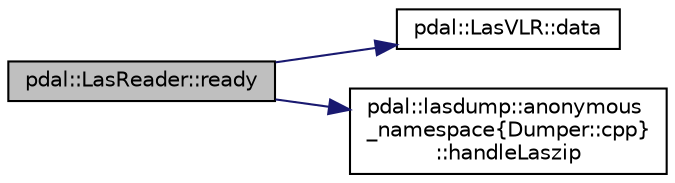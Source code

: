 digraph "pdal::LasReader::ready"
{
  edge [fontname="Helvetica",fontsize="10",labelfontname="Helvetica",labelfontsize="10"];
  node [fontname="Helvetica",fontsize="10",shape=record];
  rankdir="LR";
  Node1 [label="pdal::LasReader::ready",height=0.2,width=0.4,color="black", fillcolor="grey75", style="filled", fontcolor="black"];
  Node1 -> Node2 [color="midnightblue",fontsize="10",style="solid",fontname="Helvetica"];
  Node2 [label="pdal::LasVLR::data",height=0.2,width=0.4,color="black", fillcolor="white", style="filled",URL="$classpdal_1_1LasVLR.html#acec2ef3fa17d4fc47abdec666bca8287"];
  Node1 -> Node3 [color="midnightblue",fontsize="10",style="solid",fontname="Helvetica"];
  Node3 [label="pdal::lasdump::anonymous\l_namespace\{Dumper::cpp\}\l::handleLaszip",height=0.2,width=0.4,color="black", fillcolor="white", style="filled",URL="$namespacepdal_1_1lasdump_1_1anonymous__namespace_02Dumper_8cpp_03.html#a70e6c08ede2926fa73bc7987791cae04"];
}
